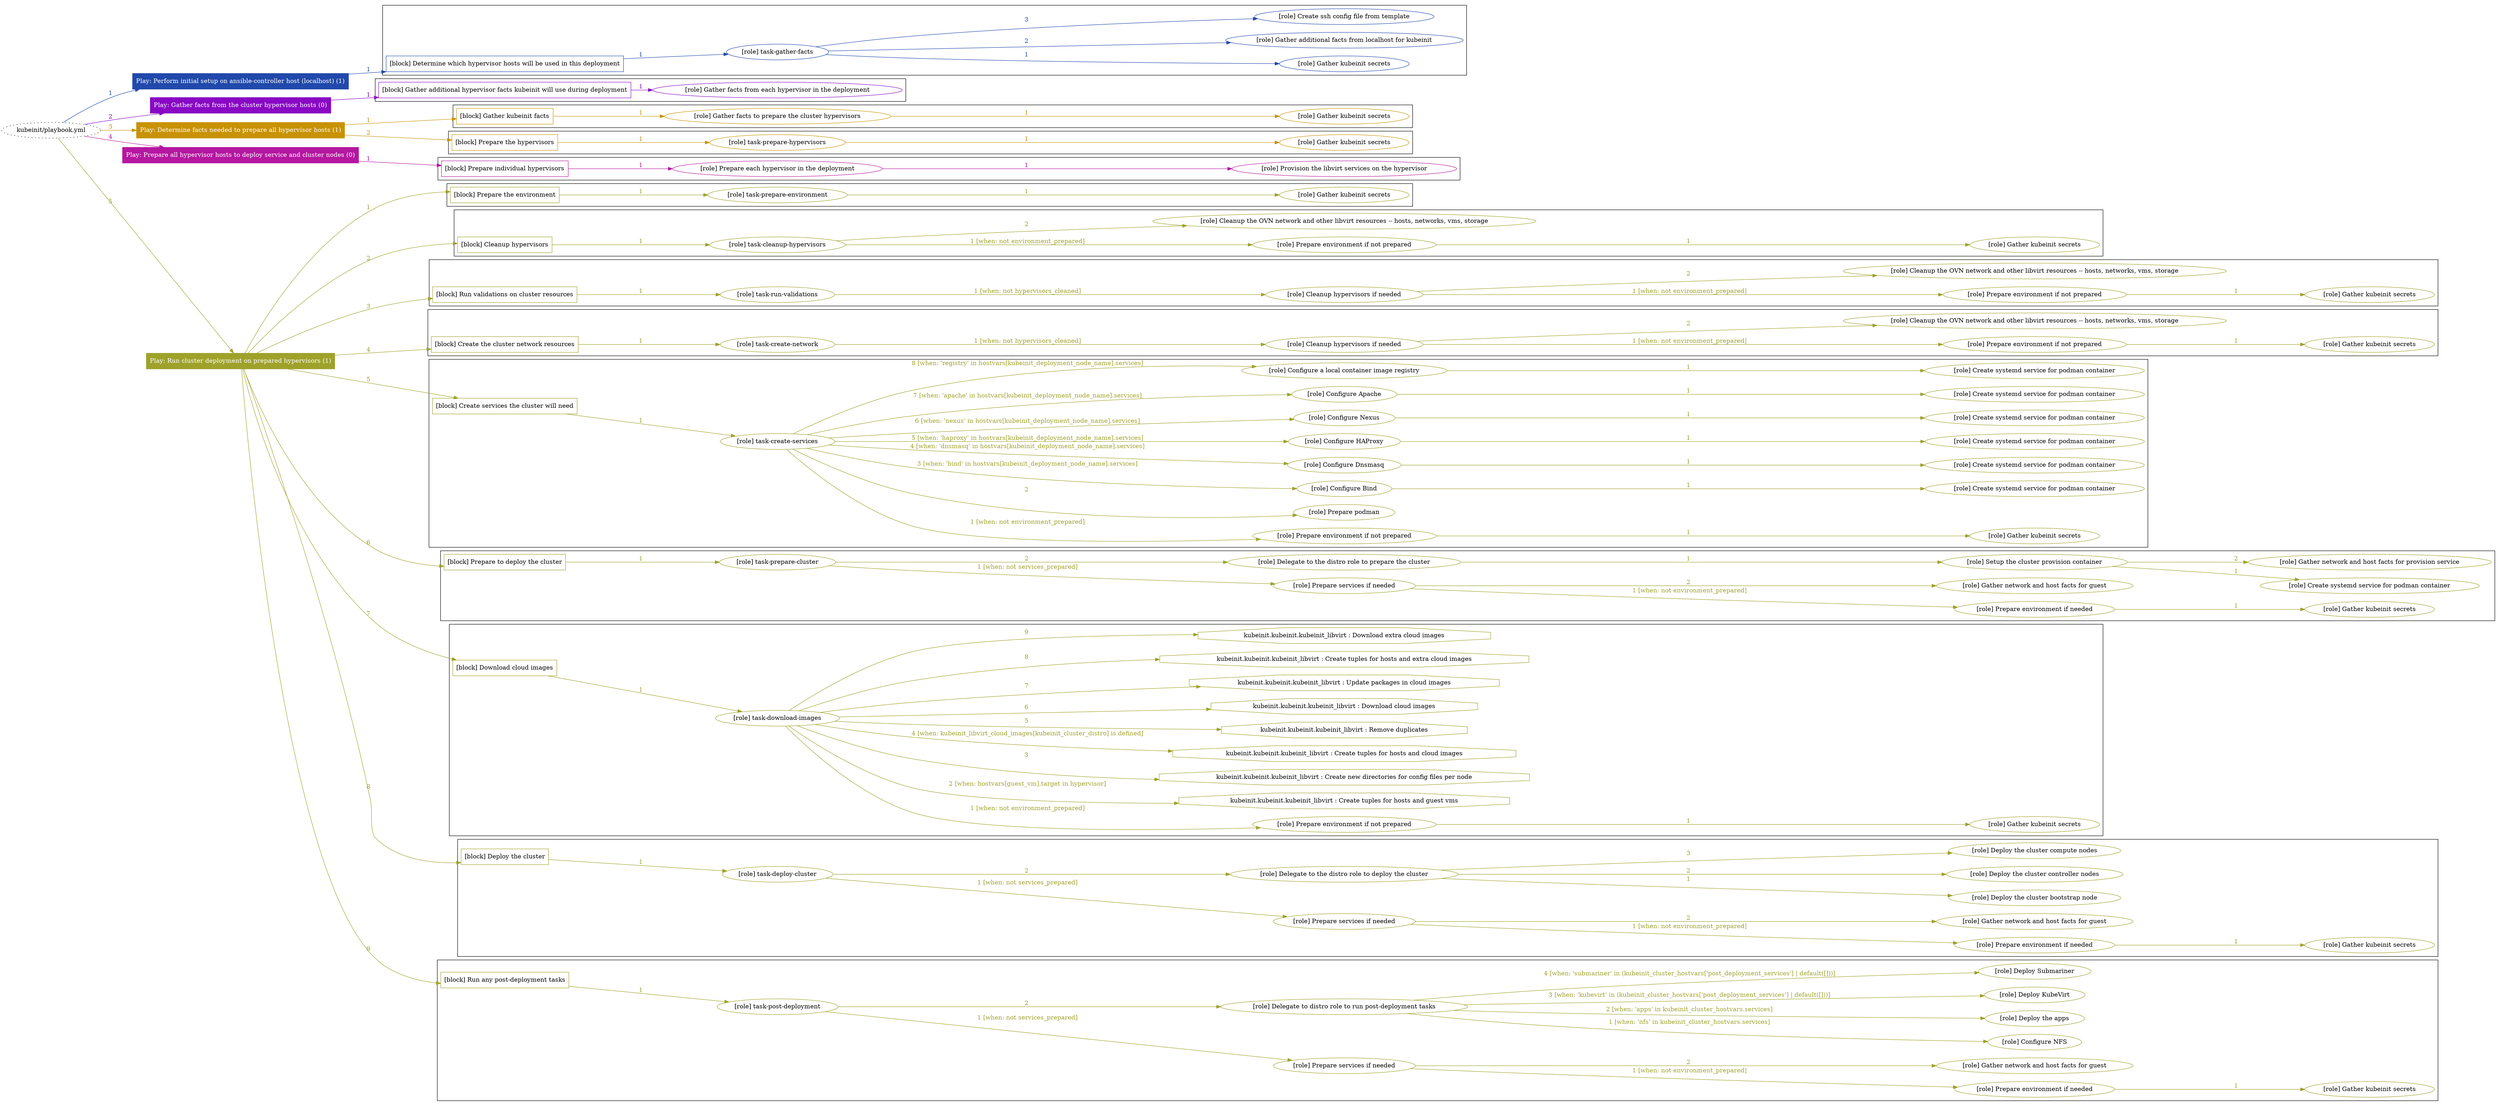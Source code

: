 digraph {
	graph [concentrate=true ordering=in rankdir=LR ratio=fill]
	edge [esep=5 sep=10]
	"kubeinit/playbook.yml" [URL="/home/runner/work/kubeinit/kubeinit/kubeinit/playbook.yml" id=playbook_67d4d456 style=dotted]
	"kubeinit/playbook.yml" -> play_1249fd78 [label="1 " color="#2149ab" fontcolor="#2149ab" id=edge_7c00b3f3 labeltooltip="1 " tooltip="1 "]
	subgraph "Play: Perform initial setup on ansible-controller host (localhost) (1)" {
		play_1249fd78 [label="Play: Perform initial setup on ansible-controller host (localhost) (1)" URL="/home/runner/work/kubeinit/kubeinit/kubeinit/playbook.yml" color="#2149ab" fontcolor="#ffffff" id=play_1249fd78 shape=box style=filled tooltip=localhost]
		play_1249fd78 -> block_11a06d33 [label=1 color="#2149ab" fontcolor="#2149ab" id=edge_730ac58a labeltooltip=1 tooltip=1]
		subgraph cluster_block_11a06d33 {
			block_11a06d33 [label="[block] Determine which hypervisor hosts will be used in this deployment" URL="/home/runner/work/kubeinit/kubeinit/kubeinit/playbook.yml" color="#2149ab" id=block_11a06d33 labeltooltip="Determine which hypervisor hosts will be used in this deployment" shape=box tooltip="Determine which hypervisor hosts will be used in this deployment"]
			block_11a06d33 -> role_184c4adf [label="1 " color="#2149ab" fontcolor="#2149ab" id=edge_eda420a9 labeltooltip="1 " tooltip="1 "]
			subgraph "task-gather-facts" {
				role_184c4adf [label="[role] task-gather-facts" URL="/home/runner/work/kubeinit/kubeinit/kubeinit/playbook.yml" color="#2149ab" id=role_184c4adf tooltip="task-gather-facts"]
				role_184c4adf -> role_c53e1d93 [label="1 " color="#2149ab" fontcolor="#2149ab" id=edge_9c91eb52 labeltooltip="1 " tooltip="1 "]
				subgraph "Gather kubeinit secrets" {
					role_c53e1d93 [label="[role] Gather kubeinit secrets" URL="/home/runner/.ansible/collections/ansible_collections/kubeinit/kubeinit/roles/kubeinit_prepare/tasks/build_hypervisors_group.yml" color="#2149ab" id=role_c53e1d93 tooltip="Gather kubeinit secrets"]
				}
				role_184c4adf -> role_3b59ff03 [label="2 " color="#2149ab" fontcolor="#2149ab" id=edge_534def65 labeltooltip="2 " tooltip="2 "]
				subgraph "Gather additional facts from localhost for kubeinit" {
					role_3b59ff03 [label="[role] Gather additional facts from localhost for kubeinit" URL="/home/runner/.ansible/collections/ansible_collections/kubeinit/kubeinit/roles/kubeinit_prepare/tasks/build_hypervisors_group.yml" color="#2149ab" id=role_3b59ff03 tooltip="Gather additional facts from localhost for kubeinit"]
				}
				role_184c4adf -> role_820f7731 [label="3 " color="#2149ab" fontcolor="#2149ab" id=edge_d17fbb21 labeltooltip="3 " tooltip="3 "]
				subgraph "Create ssh config file from template" {
					role_820f7731 [label="[role] Create ssh config file from template" URL="/home/runner/.ansible/collections/ansible_collections/kubeinit/kubeinit/roles/kubeinit_prepare/tasks/build_hypervisors_group.yml" color="#2149ab" id=role_820f7731 tooltip="Create ssh config file from template"]
				}
			}
		}
	}
	"kubeinit/playbook.yml" -> play_9acc5125 [label="2 " color="#8808c4" fontcolor="#8808c4" id=edge_bc50cba2 labeltooltip="2 " tooltip="2 "]
	subgraph "Play: Gather facts from the cluster hypervisor hosts (0)" {
		play_9acc5125 [label="Play: Gather facts from the cluster hypervisor hosts (0)" URL="/home/runner/work/kubeinit/kubeinit/kubeinit/playbook.yml" color="#8808c4" fontcolor="#ffffff" id=play_9acc5125 shape=box style=filled tooltip="Play: Gather facts from the cluster hypervisor hosts (0)"]
		play_9acc5125 -> block_d732872e [label=1 color="#8808c4" fontcolor="#8808c4" id=edge_7633beae labeltooltip=1 tooltip=1]
		subgraph cluster_block_d732872e {
			block_d732872e [label="[block] Gather additional hypervisor facts kubeinit will use during deployment" URL="/home/runner/work/kubeinit/kubeinit/kubeinit/playbook.yml" color="#8808c4" id=block_d732872e labeltooltip="Gather additional hypervisor facts kubeinit will use during deployment" shape=box tooltip="Gather additional hypervisor facts kubeinit will use during deployment"]
			block_d732872e -> role_6192e03a [label="1 " color="#8808c4" fontcolor="#8808c4" id=edge_56919a9e labeltooltip="1 " tooltip="1 "]
			subgraph "Gather facts from each hypervisor in the deployment" {
				role_6192e03a [label="[role] Gather facts from each hypervisor in the deployment" URL="/home/runner/work/kubeinit/kubeinit/kubeinit/playbook.yml" color="#8808c4" id=role_6192e03a tooltip="Gather facts from each hypervisor in the deployment"]
			}
		}
	}
	"kubeinit/playbook.yml" -> play_36bb13ec [label="3 " color="#c89204" fontcolor="#c89204" id=edge_d3d018a3 labeltooltip="3 " tooltip="3 "]
	subgraph "Play: Determine facts needed to prepare all hypervisor hosts (1)" {
		play_36bb13ec [label="Play: Determine facts needed to prepare all hypervisor hosts (1)" URL="/home/runner/work/kubeinit/kubeinit/kubeinit/playbook.yml" color="#c89204" fontcolor="#ffffff" id=play_36bb13ec shape=box style=filled tooltip=localhost]
		play_36bb13ec -> block_a582a98c [label=1 color="#c89204" fontcolor="#c89204" id=edge_39e73004 labeltooltip=1 tooltip=1]
		subgraph cluster_block_a582a98c {
			block_a582a98c [label="[block] Gather kubeinit facts" URL="/home/runner/work/kubeinit/kubeinit/kubeinit/playbook.yml" color="#c89204" id=block_a582a98c labeltooltip="Gather kubeinit facts" shape=box tooltip="Gather kubeinit facts"]
			block_a582a98c -> role_f73caa71 [label="1 " color="#c89204" fontcolor="#c89204" id=edge_f5730c36 labeltooltip="1 " tooltip="1 "]
			subgraph "Gather facts to prepare the cluster hypervisors" {
				role_f73caa71 [label="[role] Gather facts to prepare the cluster hypervisors" URL="/home/runner/work/kubeinit/kubeinit/kubeinit/playbook.yml" color="#c89204" id=role_f73caa71 tooltip="Gather facts to prepare the cluster hypervisors"]
				role_f73caa71 -> role_549b4822 [label="1 " color="#c89204" fontcolor="#c89204" id=edge_c1bb0815 labeltooltip="1 " tooltip="1 "]
				subgraph "Gather kubeinit secrets" {
					role_549b4822 [label="[role] Gather kubeinit secrets" URL="/home/runner/.ansible/collections/ansible_collections/kubeinit/kubeinit/roles/kubeinit_prepare/tasks/gather_kubeinit_facts.yml" color="#c89204" id=role_549b4822 tooltip="Gather kubeinit secrets"]
				}
			}
		}
		play_36bb13ec -> block_cbe80020 [label=2 color="#c89204" fontcolor="#c89204" id=edge_10057256 labeltooltip=2 tooltip=2]
		subgraph cluster_block_cbe80020 {
			block_cbe80020 [label="[block] Prepare the hypervisors" URL="/home/runner/work/kubeinit/kubeinit/kubeinit/playbook.yml" color="#c89204" id=block_cbe80020 labeltooltip="Prepare the hypervisors" shape=box tooltip="Prepare the hypervisors"]
			block_cbe80020 -> role_d053c701 [label="1 " color="#c89204" fontcolor="#c89204" id=edge_a22df666 labeltooltip="1 " tooltip="1 "]
			subgraph "task-prepare-hypervisors" {
				role_d053c701 [label="[role] task-prepare-hypervisors" URL="/home/runner/work/kubeinit/kubeinit/kubeinit/playbook.yml" color="#c89204" id=role_d053c701 tooltip="task-prepare-hypervisors"]
				role_d053c701 -> role_681d4911 [label="1 " color="#c89204" fontcolor="#c89204" id=edge_87adbdc2 labeltooltip="1 " tooltip="1 "]
				subgraph "Gather kubeinit secrets" {
					role_681d4911 [label="[role] Gather kubeinit secrets" URL="/home/runner/.ansible/collections/ansible_collections/kubeinit/kubeinit/roles/kubeinit_prepare/tasks/gather_kubeinit_facts.yml" color="#c89204" id=role_681d4911 tooltip="Gather kubeinit secrets"]
				}
			}
		}
	}
	"kubeinit/playbook.yml" -> play_66429a45 [label="4 " color="#b517a0" fontcolor="#b517a0" id=edge_6ce138e5 labeltooltip="4 " tooltip="4 "]
	subgraph "Play: Prepare all hypervisor hosts to deploy service and cluster nodes (0)" {
		play_66429a45 [label="Play: Prepare all hypervisor hosts to deploy service and cluster nodes (0)" URL="/home/runner/work/kubeinit/kubeinit/kubeinit/playbook.yml" color="#b517a0" fontcolor="#ffffff" id=play_66429a45 shape=box style=filled tooltip="Play: Prepare all hypervisor hosts to deploy service and cluster nodes (0)"]
		play_66429a45 -> block_9f0569a5 [label=1 color="#b517a0" fontcolor="#b517a0" id=edge_7d76c557 labeltooltip=1 tooltip=1]
		subgraph cluster_block_9f0569a5 {
			block_9f0569a5 [label="[block] Prepare individual hypervisors" URL="/home/runner/work/kubeinit/kubeinit/kubeinit/playbook.yml" color="#b517a0" id=block_9f0569a5 labeltooltip="Prepare individual hypervisors" shape=box tooltip="Prepare individual hypervisors"]
			block_9f0569a5 -> role_e477ce63 [label="1 " color="#b517a0" fontcolor="#b517a0" id=edge_c6637785 labeltooltip="1 " tooltip="1 "]
			subgraph "Prepare each hypervisor in the deployment" {
				role_e477ce63 [label="[role] Prepare each hypervisor in the deployment" URL="/home/runner/work/kubeinit/kubeinit/kubeinit/playbook.yml" color="#b517a0" id=role_e477ce63 tooltip="Prepare each hypervisor in the deployment"]
				role_e477ce63 -> role_2249efd9 [label="1 " color="#b517a0" fontcolor="#b517a0" id=edge_4ac82e60 labeltooltip="1 " tooltip="1 "]
				subgraph "Provision the libvirt services on the hypervisor" {
					role_2249efd9 [label="[role] Provision the libvirt services on the hypervisor" URL="/home/runner/.ansible/collections/ansible_collections/kubeinit/kubeinit/roles/kubeinit_prepare/tasks/prepare_hypervisor.yml" color="#b517a0" id=role_2249efd9 tooltip="Provision the libvirt services on the hypervisor"]
				}
			}
		}
	}
	"kubeinit/playbook.yml" -> play_3631d37e [label="5 " color="#9ea22a" fontcolor="#9ea22a" id=edge_d252b2ab labeltooltip="5 " tooltip="5 "]
	subgraph "Play: Run cluster deployment on prepared hypervisors (1)" {
		play_3631d37e [label="Play: Run cluster deployment on prepared hypervisors (1)" URL="/home/runner/work/kubeinit/kubeinit/kubeinit/playbook.yml" color="#9ea22a" fontcolor="#ffffff" id=play_3631d37e shape=box style=filled tooltip=localhost]
		play_3631d37e -> block_74323e92 [label=1 color="#9ea22a" fontcolor="#9ea22a" id=edge_aba290dd labeltooltip=1 tooltip=1]
		subgraph cluster_block_74323e92 {
			block_74323e92 [label="[block] Prepare the environment" URL="/home/runner/work/kubeinit/kubeinit/kubeinit/playbook.yml" color="#9ea22a" id=block_74323e92 labeltooltip="Prepare the environment" shape=box tooltip="Prepare the environment"]
			block_74323e92 -> role_efa96094 [label="1 " color="#9ea22a" fontcolor="#9ea22a" id=edge_a3b0b813 labeltooltip="1 " tooltip="1 "]
			subgraph "task-prepare-environment" {
				role_efa96094 [label="[role] task-prepare-environment" URL="/home/runner/work/kubeinit/kubeinit/kubeinit/playbook.yml" color="#9ea22a" id=role_efa96094 tooltip="task-prepare-environment"]
				role_efa96094 -> role_7ae844a2 [label="1 " color="#9ea22a" fontcolor="#9ea22a" id=edge_f261fec3 labeltooltip="1 " tooltip="1 "]
				subgraph "Gather kubeinit secrets" {
					role_7ae844a2 [label="[role] Gather kubeinit secrets" URL="/home/runner/.ansible/collections/ansible_collections/kubeinit/kubeinit/roles/kubeinit_prepare/tasks/gather_kubeinit_facts.yml" color="#9ea22a" id=role_7ae844a2 tooltip="Gather kubeinit secrets"]
				}
			}
		}
		play_3631d37e -> block_bdc03ae6 [label=2 color="#9ea22a" fontcolor="#9ea22a" id=edge_cdb54cae labeltooltip=2 tooltip=2]
		subgraph cluster_block_bdc03ae6 {
			block_bdc03ae6 [label="[block] Cleanup hypervisors" URL="/home/runner/work/kubeinit/kubeinit/kubeinit/playbook.yml" color="#9ea22a" id=block_bdc03ae6 labeltooltip="Cleanup hypervisors" shape=box tooltip="Cleanup hypervisors"]
			block_bdc03ae6 -> role_4ac3f313 [label="1 " color="#9ea22a" fontcolor="#9ea22a" id=edge_ae3dfc8b labeltooltip="1 " tooltip="1 "]
			subgraph "task-cleanup-hypervisors" {
				role_4ac3f313 [label="[role] task-cleanup-hypervisors" URL="/home/runner/work/kubeinit/kubeinit/kubeinit/playbook.yml" color="#9ea22a" id=role_4ac3f313 tooltip="task-cleanup-hypervisors"]
				role_4ac3f313 -> role_e6ad0484 [label="1 [when: not environment_prepared]" color="#9ea22a" fontcolor="#9ea22a" id=edge_4944828f labeltooltip="1 [when: not environment_prepared]" tooltip="1 [when: not environment_prepared]"]
				subgraph "Prepare environment if not prepared" {
					role_e6ad0484 [label="[role] Prepare environment if not prepared" URL="/home/runner/.ansible/collections/ansible_collections/kubeinit/kubeinit/roles/kubeinit_prepare/tasks/cleanup_hypervisors.yml" color="#9ea22a" id=role_e6ad0484 tooltip="Prepare environment if not prepared"]
					role_e6ad0484 -> role_607611d0 [label="1 " color="#9ea22a" fontcolor="#9ea22a" id=edge_f8ba0373 labeltooltip="1 " tooltip="1 "]
					subgraph "Gather kubeinit secrets" {
						role_607611d0 [label="[role] Gather kubeinit secrets" URL="/home/runner/.ansible/collections/ansible_collections/kubeinit/kubeinit/roles/kubeinit_prepare/tasks/gather_kubeinit_facts.yml" color="#9ea22a" id=role_607611d0 tooltip="Gather kubeinit secrets"]
					}
				}
				role_4ac3f313 -> role_5e2942ca [label="2 " color="#9ea22a" fontcolor="#9ea22a" id=edge_bed8a147 labeltooltip="2 " tooltip="2 "]
				subgraph "Cleanup the OVN network and other libvirt resources -- hosts, networks, vms, storage" {
					role_5e2942ca [label="[role] Cleanup the OVN network and other libvirt resources -- hosts, networks, vms, storage" URL="/home/runner/.ansible/collections/ansible_collections/kubeinit/kubeinit/roles/kubeinit_prepare/tasks/cleanup_hypervisors.yml" color="#9ea22a" id=role_5e2942ca tooltip="Cleanup the OVN network and other libvirt resources -- hosts, networks, vms, storage"]
				}
			}
		}
		play_3631d37e -> block_3ffa8c4f [label=3 color="#9ea22a" fontcolor="#9ea22a" id=edge_727f2817 labeltooltip=3 tooltip=3]
		subgraph cluster_block_3ffa8c4f {
			block_3ffa8c4f [label="[block] Run validations on cluster resources" URL="/home/runner/work/kubeinit/kubeinit/kubeinit/playbook.yml" color="#9ea22a" id=block_3ffa8c4f labeltooltip="Run validations on cluster resources" shape=box tooltip="Run validations on cluster resources"]
			block_3ffa8c4f -> role_fc5f6430 [label="1 " color="#9ea22a" fontcolor="#9ea22a" id=edge_8fe805a2 labeltooltip="1 " tooltip="1 "]
			subgraph "task-run-validations" {
				role_fc5f6430 [label="[role] task-run-validations" URL="/home/runner/work/kubeinit/kubeinit/kubeinit/playbook.yml" color="#9ea22a" id=role_fc5f6430 tooltip="task-run-validations"]
				role_fc5f6430 -> role_97270fb8 [label="1 [when: not hypervisors_cleaned]" color="#9ea22a" fontcolor="#9ea22a" id=edge_619cc646 labeltooltip="1 [when: not hypervisors_cleaned]" tooltip="1 [when: not hypervisors_cleaned]"]
				subgraph "Cleanup hypervisors if needed" {
					role_97270fb8 [label="[role] Cleanup hypervisors if needed" URL="/home/runner/.ansible/collections/ansible_collections/kubeinit/kubeinit/roles/kubeinit_validations/tasks/main.yml" color="#9ea22a" id=role_97270fb8 tooltip="Cleanup hypervisors if needed"]
					role_97270fb8 -> role_710bc020 [label="1 [when: not environment_prepared]" color="#9ea22a" fontcolor="#9ea22a" id=edge_0ba3dde1 labeltooltip="1 [when: not environment_prepared]" tooltip="1 [when: not environment_prepared]"]
					subgraph "Prepare environment if not prepared" {
						role_710bc020 [label="[role] Prepare environment if not prepared" URL="/home/runner/.ansible/collections/ansible_collections/kubeinit/kubeinit/roles/kubeinit_prepare/tasks/cleanup_hypervisors.yml" color="#9ea22a" id=role_710bc020 tooltip="Prepare environment if not prepared"]
						role_710bc020 -> role_ad6e4ae4 [label="1 " color="#9ea22a" fontcolor="#9ea22a" id=edge_224e6b1b labeltooltip="1 " tooltip="1 "]
						subgraph "Gather kubeinit secrets" {
							role_ad6e4ae4 [label="[role] Gather kubeinit secrets" URL="/home/runner/.ansible/collections/ansible_collections/kubeinit/kubeinit/roles/kubeinit_prepare/tasks/gather_kubeinit_facts.yml" color="#9ea22a" id=role_ad6e4ae4 tooltip="Gather kubeinit secrets"]
						}
					}
					role_97270fb8 -> role_7929f5de [label="2 " color="#9ea22a" fontcolor="#9ea22a" id=edge_3aeb45ec labeltooltip="2 " tooltip="2 "]
					subgraph "Cleanup the OVN network and other libvirt resources -- hosts, networks, vms, storage" {
						role_7929f5de [label="[role] Cleanup the OVN network and other libvirt resources -- hosts, networks, vms, storage" URL="/home/runner/.ansible/collections/ansible_collections/kubeinit/kubeinit/roles/kubeinit_prepare/tasks/cleanup_hypervisors.yml" color="#9ea22a" id=role_7929f5de tooltip="Cleanup the OVN network and other libvirt resources -- hosts, networks, vms, storage"]
					}
				}
			}
		}
		play_3631d37e -> block_5a12ea7a [label=4 color="#9ea22a" fontcolor="#9ea22a" id=edge_3119c1f1 labeltooltip=4 tooltip=4]
		subgraph cluster_block_5a12ea7a {
			block_5a12ea7a [label="[block] Create the cluster network resources" URL="/home/runner/work/kubeinit/kubeinit/kubeinit/playbook.yml" color="#9ea22a" id=block_5a12ea7a labeltooltip="Create the cluster network resources" shape=box tooltip="Create the cluster network resources"]
			block_5a12ea7a -> role_3422a74b [label="1 " color="#9ea22a" fontcolor="#9ea22a" id=edge_04504101 labeltooltip="1 " tooltip="1 "]
			subgraph "task-create-network" {
				role_3422a74b [label="[role] task-create-network" URL="/home/runner/work/kubeinit/kubeinit/kubeinit/playbook.yml" color="#9ea22a" id=role_3422a74b tooltip="task-create-network"]
				role_3422a74b -> role_729183e4 [label="1 [when: not hypervisors_cleaned]" color="#9ea22a" fontcolor="#9ea22a" id=edge_852e125b labeltooltip="1 [when: not hypervisors_cleaned]" tooltip="1 [when: not hypervisors_cleaned]"]
				subgraph "Cleanup hypervisors if needed" {
					role_729183e4 [label="[role] Cleanup hypervisors if needed" URL="/home/runner/.ansible/collections/ansible_collections/kubeinit/kubeinit/roles/kubeinit_libvirt/tasks/create_network.yml" color="#9ea22a" id=role_729183e4 tooltip="Cleanup hypervisors if needed"]
					role_729183e4 -> role_3c6cdcde [label="1 [when: not environment_prepared]" color="#9ea22a" fontcolor="#9ea22a" id=edge_ea2a7a84 labeltooltip="1 [when: not environment_prepared]" tooltip="1 [when: not environment_prepared]"]
					subgraph "Prepare environment if not prepared" {
						role_3c6cdcde [label="[role] Prepare environment if not prepared" URL="/home/runner/.ansible/collections/ansible_collections/kubeinit/kubeinit/roles/kubeinit_prepare/tasks/cleanup_hypervisors.yml" color="#9ea22a" id=role_3c6cdcde tooltip="Prepare environment if not prepared"]
						role_3c6cdcde -> role_7ccb9432 [label="1 " color="#9ea22a" fontcolor="#9ea22a" id=edge_26ab8786 labeltooltip="1 " tooltip="1 "]
						subgraph "Gather kubeinit secrets" {
							role_7ccb9432 [label="[role] Gather kubeinit secrets" URL="/home/runner/.ansible/collections/ansible_collections/kubeinit/kubeinit/roles/kubeinit_prepare/tasks/gather_kubeinit_facts.yml" color="#9ea22a" id=role_7ccb9432 tooltip="Gather kubeinit secrets"]
						}
					}
					role_729183e4 -> role_4c6be24c [label="2 " color="#9ea22a" fontcolor="#9ea22a" id=edge_27bc1f77 labeltooltip="2 " tooltip="2 "]
					subgraph "Cleanup the OVN network and other libvirt resources -- hosts, networks, vms, storage" {
						role_4c6be24c [label="[role] Cleanup the OVN network and other libvirt resources -- hosts, networks, vms, storage" URL="/home/runner/.ansible/collections/ansible_collections/kubeinit/kubeinit/roles/kubeinit_prepare/tasks/cleanup_hypervisors.yml" color="#9ea22a" id=role_4c6be24c tooltip="Cleanup the OVN network and other libvirt resources -- hosts, networks, vms, storage"]
					}
				}
			}
		}
		play_3631d37e -> block_9aac420d [label=5 color="#9ea22a" fontcolor="#9ea22a" id=edge_505441c2 labeltooltip=5 tooltip=5]
		subgraph cluster_block_9aac420d {
			block_9aac420d [label="[block] Create services the cluster will need" URL="/home/runner/work/kubeinit/kubeinit/kubeinit/playbook.yml" color="#9ea22a" id=block_9aac420d labeltooltip="Create services the cluster will need" shape=box tooltip="Create services the cluster will need"]
			block_9aac420d -> role_9ba8809f [label="1 " color="#9ea22a" fontcolor="#9ea22a" id=edge_b6ded781 labeltooltip="1 " tooltip="1 "]
			subgraph "task-create-services" {
				role_9ba8809f [label="[role] task-create-services" URL="/home/runner/work/kubeinit/kubeinit/kubeinit/playbook.yml" color="#9ea22a" id=role_9ba8809f tooltip="task-create-services"]
				role_9ba8809f -> role_211e6302 [label="1 [when: not environment_prepared]" color="#9ea22a" fontcolor="#9ea22a" id=edge_435f6088 labeltooltip="1 [when: not environment_prepared]" tooltip="1 [when: not environment_prepared]"]
				subgraph "Prepare environment if not prepared" {
					role_211e6302 [label="[role] Prepare environment if not prepared" URL="/home/runner/.ansible/collections/ansible_collections/kubeinit/kubeinit/roles/kubeinit_services/tasks/main.yml" color="#9ea22a" id=role_211e6302 tooltip="Prepare environment if not prepared"]
					role_211e6302 -> role_010d744a [label="1 " color="#9ea22a" fontcolor="#9ea22a" id=edge_d48ba2f3 labeltooltip="1 " tooltip="1 "]
					subgraph "Gather kubeinit secrets" {
						role_010d744a [label="[role] Gather kubeinit secrets" URL="/home/runner/.ansible/collections/ansible_collections/kubeinit/kubeinit/roles/kubeinit_prepare/tasks/gather_kubeinit_facts.yml" color="#9ea22a" id=role_010d744a tooltip="Gather kubeinit secrets"]
					}
				}
				role_9ba8809f -> role_f7e4f568 [label="2 " color="#9ea22a" fontcolor="#9ea22a" id=edge_e11c674a labeltooltip="2 " tooltip="2 "]
				subgraph "Prepare podman" {
					role_f7e4f568 [label="[role] Prepare podman" URL="/home/runner/.ansible/collections/ansible_collections/kubeinit/kubeinit/roles/kubeinit_services/tasks/00_create_service_pod.yml" color="#9ea22a" id=role_f7e4f568 tooltip="Prepare podman"]
				}
				role_9ba8809f -> role_28e05794 [label="3 [when: 'bind' in hostvars[kubeinit_deployment_node_name].services]" color="#9ea22a" fontcolor="#9ea22a" id=edge_7e7576c8 labeltooltip="3 [when: 'bind' in hostvars[kubeinit_deployment_node_name].services]" tooltip="3 [when: 'bind' in hostvars[kubeinit_deployment_node_name].services]"]
				subgraph "Configure Bind" {
					role_28e05794 [label="[role] Configure Bind" URL="/home/runner/.ansible/collections/ansible_collections/kubeinit/kubeinit/roles/kubeinit_services/tasks/start_services_containers.yml" color="#9ea22a" id=role_28e05794 tooltip="Configure Bind"]
					role_28e05794 -> role_3bbda17a [label="1 " color="#9ea22a" fontcolor="#9ea22a" id=edge_4e28574f labeltooltip="1 " tooltip="1 "]
					subgraph "Create systemd service for podman container" {
						role_3bbda17a [label="[role] Create systemd service for podman container" URL="/home/runner/.ansible/collections/ansible_collections/kubeinit/kubeinit/roles/kubeinit_bind/tasks/main.yml" color="#9ea22a" id=role_3bbda17a tooltip="Create systemd service for podman container"]
					}
				}
				role_9ba8809f -> role_47d1b928 [label="4 [when: 'dnsmasq' in hostvars[kubeinit_deployment_node_name].services]" color="#9ea22a" fontcolor="#9ea22a" id=edge_a09e3796 labeltooltip="4 [when: 'dnsmasq' in hostvars[kubeinit_deployment_node_name].services]" tooltip="4 [when: 'dnsmasq' in hostvars[kubeinit_deployment_node_name].services]"]
				subgraph "Configure Dnsmasq" {
					role_47d1b928 [label="[role] Configure Dnsmasq" URL="/home/runner/.ansible/collections/ansible_collections/kubeinit/kubeinit/roles/kubeinit_services/tasks/start_services_containers.yml" color="#9ea22a" id=role_47d1b928 tooltip="Configure Dnsmasq"]
					role_47d1b928 -> role_fb5bb0e9 [label="1 " color="#9ea22a" fontcolor="#9ea22a" id=edge_bfd9a5ef labeltooltip="1 " tooltip="1 "]
					subgraph "Create systemd service for podman container" {
						role_fb5bb0e9 [label="[role] Create systemd service for podman container" URL="/home/runner/.ansible/collections/ansible_collections/kubeinit/kubeinit/roles/kubeinit_dnsmasq/tasks/main.yml" color="#9ea22a" id=role_fb5bb0e9 tooltip="Create systemd service for podman container"]
					}
				}
				role_9ba8809f -> role_d71e70bb [label="5 [when: 'haproxy' in hostvars[kubeinit_deployment_node_name].services]" color="#9ea22a" fontcolor="#9ea22a" id=edge_896cb4bc labeltooltip="5 [when: 'haproxy' in hostvars[kubeinit_deployment_node_name].services]" tooltip="5 [when: 'haproxy' in hostvars[kubeinit_deployment_node_name].services]"]
				subgraph "Configure HAProxy" {
					role_d71e70bb [label="[role] Configure HAProxy" URL="/home/runner/.ansible/collections/ansible_collections/kubeinit/kubeinit/roles/kubeinit_services/tasks/start_services_containers.yml" color="#9ea22a" id=role_d71e70bb tooltip="Configure HAProxy"]
					role_d71e70bb -> role_fc5c74e6 [label="1 " color="#9ea22a" fontcolor="#9ea22a" id=edge_f6499d00 labeltooltip="1 " tooltip="1 "]
					subgraph "Create systemd service for podman container" {
						role_fc5c74e6 [label="[role] Create systemd service for podman container" URL="/home/runner/.ansible/collections/ansible_collections/kubeinit/kubeinit/roles/kubeinit_haproxy/tasks/main.yml" color="#9ea22a" id=role_fc5c74e6 tooltip="Create systemd service for podman container"]
					}
				}
				role_9ba8809f -> role_897d8e55 [label="6 [when: 'nexus' in hostvars[kubeinit_deployment_node_name].services]" color="#9ea22a" fontcolor="#9ea22a" id=edge_e50fb459 labeltooltip="6 [when: 'nexus' in hostvars[kubeinit_deployment_node_name].services]" tooltip="6 [when: 'nexus' in hostvars[kubeinit_deployment_node_name].services]"]
				subgraph "Configure Nexus" {
					role_897d8e55 [label="[role] Configure Nexus" URL="/home/runner/.ansible/collections/ansible_collections/kubeinit/kubeinit/roles/kubeinit_services/tasks/start_services_containers.yml" color="#9ea22a" id=role_897d8e55 tooltip="Configure Nexus"]
					role_897d8e55 -> role_3e282f71 [label="1 " color="#9ea22a" fontcolor="#9ea22a" id=edge_359008c8 labeltooltip="1 " tooltip="1 "]
					subgraph "Create systemd service for podman container" {
						role_3e282f71 [label="[role] Create systemd service for podman container" URL="/home/runner/.ansible/collections/ansible_collections/kubeinit/kubeinit/roles/kubeinit_nexus/tasks/main.yml" color="#9ea22a" id=role_3e282f71 tooltip="Create systemd service for podman container"]
					}
				}
				role_9ba8809f -> role_73a1c5ad [label="7 [when: 'apache' in hostvars[kubeinit_deployment_node_name].services]" color="#9ea22a" fontcolor="#9ea22a" id=edge_88d4ff16 labeltooltip="7 [when: 'apache' in hostvars[kubeinit_deployment_node_name].services]" tooltip="7 [when: 'apache' in hostvars[kubeinit_deployment_node_name].services]"]
				subgraph "Configure Apache" {
					role_73a1c5ad [label="[role] Configure Apache" URL="/home/runner/.ansible/collections/ansible_collections/kubeinit/kubeinit/roles/kubeinit_services/tasks/start_services_containers.yml" color="#9ea22a" id=role_73a1c5ad tooltip="Configure Apache"]
					role_73a1c5ad -> role_7b45180c [label="1 " color="#9ea22a" fontcolor="#9ea22a" id=edge_0cf2d7c3 labeltooltip="1 " tooltip="1 "]
					subgraph "Create systemd service for podman container" {
						role_7b45180c [label="[role] Create systemd service for podman container" URL="/home/runner/.ansible/collections/ansible_collections/kubeinit/kubeinit/roles/kubeinit_apache/tasks/main.yml" color="#9ea22a" id=role_7b45180c tooltip="Create systemd service for podman container"]
					}
				}
				role_9ba8809f -> role_65137207 [label="8 [when: 'registry' in hostvars[kubeinit_deployment_node_name].services]" color="#9ea22a" fontcolor="#9ea22a" id=edge_dc4ad79a labeltooltip="8 [when: 'registry' in hostvars[kubeinit_deployment_node_name].services]" tooltip="8 [when: 'registry' in hostvars[kubeinit_deployment_node_name].services]"]
				subgraph "Configure a local container image registry" {
					role_65137207 [label="[role] Configure a local container image registry" URL="/home/runner/.ansible/collections/ansible_collections/kubeinit/kubeinit/roles/kubeinit_services/tasks/start_services_containers.yml" color="#9ea22a" id=role_65137207 tooltip="Configure a local container image registry"]
					role_65137207 -> role_1ab1f618 [label="1 " color="#9ea22a" fontcolor="#9ea22a" id=edge_d9172769 labeltooltip="1 " tooltip="1 "]
					subgraph "Create systemd service for podman container" {
						role_1ab1f618 [label="[role] Create systemd service for podman container" URL="/home/runner/.ansible/collections/ansible_collections/kubeinit/kubeinit/roles/kubeinit_registry/tasks/main.yml" color="#9ea22a" id=role_1ab1f618 tooltip="Create systemd service for podman container"]
					}
				}
			}
		}
		play_3631d37e -> block_b5691cb1 [label=6 color="#9ea22a" fontcolor="#9ea22a" id=edge_7516f9a3 labeltooltip=6 tooltip=6]
		subgraph cluster_block_b5691cb1 {
			block_b5691cb1 [label="[block] Prepare to deploy the cluster" URL="/home/runner/work/kubeinit/kubeinit/kubeinit/playbook.yml" color="#9ea22a" id=block_b5691cb1 labeltooltip="Prepare to deploy the cluster" shape=box tooltip="Prepare to deploy the cluster"]
			block_b5691cb1 -> role_3d4c3e68 [label="1 " color="#9ea22a" fontcolor="#9ea22a" id=edge_375ce3b3 labeltooltip="1 " tooltip="1 "]
			subgraph "task-prepare-cluster" {
				role_3d4c3e68 [label="[role] task-prepare-cluster" URL="/home/runner/work/kubeinit/kubeinit/kubeinit/playbook.yml" color="#9ea22a" id=role_3d4c3e68 tooltip="task-prepare-cluster"]
				role_3d4c3e68 -> role_75144e49 [label="1 [when: not services_prepared]" color="#9ea22a" fontcolor="#9ea22a" id=edge_39cec888 labeltooltip="1 [when: not services_prepared]" tooltip="1 [when: not services_prepared]"]
				subgraph "Prepare services if needed" {
					role_75144e49 [label="[role] Prepare services if needed" URL="/home/runner/.ansible/collections/ansible_collections/kubeinit/kubeinit/roles/kubeinit_prepare/tasks/prepare_cluster.yml" color="#9ea22a" id=role_75144e49 tooltip="Prepare services if needed"]
					role_75144e49 -> role_96e34d01 [label="1 [when: not environment_prepared]" color="#9ea22a" fontcolor="#9ea22a" id=edge_c982fb75 labeltooltip="1 [when: not environment_prepared]" tooltip="1 [when: not environment_prepared]"]
					subgraph "Prepare environment if needed" {
						role_96e34d01 [label="[role] Prepare environment if needed" URL="/home/runner/.ansible/collections/ansible_collections/kubeinit/kubeinit/roles/kubeinit_services/tasks/prepare_services.yml" color="#9ea22a" id=role_96e34d01 tooltip="Prepare environment if needed"]
						role_96e34d01 -> role_9da6a7b2 [label="1 " color="#9ea22a" fontcolor="#9ea22a" id=edge_9bc50efd labeltooltip="1 " tooltip="1 "]
						subgraph "Gather kubeinit secrets" {
							role_9da6a7b2 [label="[role] Gather kubeinit secrets" URL="/home/runner/.ansible/collections/ansible_collections/kubeinit/kubeinit/roles/kubeinit_prepare/tasks/gather_kubeinit_facts.yml" color="#9ea22a" id=role_9da6a7b2 tooltip="Gather kubeinit secrets"]
						}
					}
					role_75144e49 -> role_31aba967 [label="2 " color="#9ea22a" fontcolor="#9ea22a" id=edge_7362eeda labeltooltip="2 " tooltip="2 "]
					subgraph "Gather network and host facts for guest" {
						role_31aba967 [label="[role] Gather network and host facts for guest" URL="/home/runner/.ansible/collections/ansible_collections/kubeinit/kubeinit/roles/kubeinit_services/tasks/prepare_services.yml" color="#9ea22a" id=role_31aba967 tooltip="Gather network and host facts for guest"]
					}
				}
				role_3d4c3e68 -> role_5f5b7d0b [label="2 " color="#9ea22a" fontcolor="#9ea22a" id=edge_49443976 labeltooltip="2 " tooltip="2 "]
				subgraph "Delegate to the distro role to prepare the cluster" {
					role_5f5b7d0b [label="[role] Delegate to the distro role to prepare the cluster" URL="/home/runner/.ansible/collections/ansible_collections/kubeinit/kubeinit/roles/kubeinit_prepare/tasks/prepare_cluster.yml" color="#9ea22a" id=role_5f5b7d0b tooltip="Delegate to the distro role to prepare the cluster"]
					role_5f5b7d0b -> role_e7604a0d [label="1 " color="#9ea22a" fontcolor="#9ea22a" id=edge_ed96e4ed labeltooltip="1 " tooltip="1 "]
					subgraph "Setup the cluster provision container" {
						role_e7604a0d [label="[role] Setup the cluster provision container" URL="/home/runner/.ansible/collections/ansible_collections/kubeinit/kubeinit/roles/kubeinit_okd/tasks/prepare_cluster.yml" color="#9ea22a" id=role_e7604a0d tooltip="Setup the cluster provision container"]
						role_e7604a0d -> role_07efe4a8 [label="1 " color="#9ea22a" fontcolor="#9ea22a" id=edge_a5840b81 labeltooltip="1 " tooltip="1 "]
						subgraph "Create systemd service for podman container" {
							role_07efe4a8 [label="[role] Create systemd service for podman container" URL="/home/runner/.ansible/collections/ansible_collections/kubeinit/kubeinit/roles/kubeinit_services/tasks/create_provision_container.yml" color="#9ea22a" id=role_07efe4a8 tooltip="Create systemd service for podman container"]
						}
						role_e7604a0d -> role_9d31db35 [label="2 " color="#9ea22a" fontcolor="#9ea22a" id=edge_74d8b174 labeltooltip="2 " tooltip="2 "]
						subgraph "Gather network and host facts for provision service" {
							role_9d31db35 [label="[role] Gather network and host facts for provision service" URL="/home/runner/.ansible/collections/ansible_collections/kubeinit/kubeinit/roles/kubeinit_services/tasks/create_provision_container.yml" color="#9ea22a" id=role_9d31db35 tooltip="Gather network and host facts for provision service"]
						}
					}
				}
			}
		}
		play_3631d37e -> block_f249e582 [label=7 color="#9ea22a" fontcolor="#9ea22a" id=edge_45c14830 labeltooltip=7 tooltip=7]
		subgraph cluster_block_f249e582 {
			block_f249e582 [label="[block] Download cloud images" URL="/home/runner/work/kubeinit/kubeinit/kubeinit/playbook.yml" color="#9ea22a" id=block_f249e582 labeltooltip="Download cloud images" shape=box tooltip="Download cloud images"]
			block_f249e582 -> role_7801cf7d [label="1 " color="#9ea22a" fontcolor="#9ea22a" id=edge_31f36f33 labeltooltip="1 " tooltip="1 "]
			subgraph "task-download-images" {
				role_7801cf7d [label="[role] task-download-images" URL="/home/runner/work/kubeinit/kubeinit/kubeinit/playbook.yml" color="#9ea22a" id=role_7801cf7d tooltip="task-download-images"]
				role_7801cf7d -> role_b4a38cc6 [label="1 [when: not environment_prepared]" color="#9ea22a" fontcolor="#9ea22a" id=edge_8e8ca4cd labeltooltip="1 [when: not environment_prepared]" tooltip="1 [when: not environment_prepared]"]
				subgraph "Prepare environment if not prepared" {
					role_b4a38cc6 [label="[role] Prepare environment if not prepared" URL="/home/runner/.ansible/collections/ansible_collections/kubeinit/kubeinit/roles/kubeinit_libvirt/tasks/download_cloud_images.yml" color="#9ea22a" id=role_b4a38cc6 tooltip="Prepare environment if not prepared"]
					role_b4a38cc6 -> role_e79f89fe [label="1 " color="#9ea22a" fontcolor="#9ea22a" id=edge_22167617 labeltooltip="1 " tooltip="1 "]
					subgraph "Gather kubeinit secrets" {
						role_e79f89fe [label="[role] Gather kubeinit secrets" URL="/home/runner/.ansible/collections/ansible_collections/kubeinit/kubeinit/roles/kubeinit_prepare/tasks/gather_kubeinit_facts.yml" color="#9ea22a" id=role_e79f89fe tooltip="Gather kubeinit secrets"]
					}
				}
				task_a5d8903d [label="kubeinit.kubeinit.kubeinit_libvirt : Create tuples for hosts and guest vms" URL="/home/runner/.ansible/collections/ansible_collections/kubeinit/kubeinit/roles/kubeinit_libvirt/tasks/download_cloud_images.yml" color="#9ea22a" id=task_a5d8903d shape=octagon tooltip="kubeinit.kubeinit.kubeinit_libvirt : Create tuples for hosts and guest vms"]
				role_7801cf7d -> task_a5d8903d [label="2 [when: hostvars[guest_vm].target in hypervisor]" color="#9ea22a" fontcolor="#9ea22a" id=edge_8fc67cb9 labeltooltip="2 [when: hostvars[guest_vm].target in hypervisor]" tooltip="2 [when: hostvars[guest_vm].target in hypervisor]"]
				task_1c2141f5 [label="kubeinit.kubeinit.kubeinit_libvirt : Create new directories for config files per node" URL="/home/runner/.ansible/collections/ansible_collections/kubeinit/kubeinit/roles/kubeinit_libvirt/tasks/download_cloud_images.yml" color="#9ea22a" id=task_1c2141f5 shape=octagon tooltip="kubeinit.kubeinit.kubeinit_libvirt : Create new directories for config files per node"]
				role_7801cf7d -> task_1c2141f5 [label="3 " color="#9ea22a" fontcolor="#9ea22a" id=edge_fded35ca labeltooltip="3 " tooltip="3 "]
				task_5a65331a [label="kubeinit.kubeinit.kubeinit_libvirt : Create tuples for hosts and cloud images" URL="/home/runner/.ansible/collections/ansible_collections/kubeinit/kubeinit/roles/kubeinit_libvirt/tasks/download_cloud_images.yml" color="#9ea22a" id=task_5a65331a shape=octagon tooltip="kubeinit.kubeinit.kubeinit_libvirt : Create tuples for hosts and cloud images"]
				role_7801cf7d -> task_5a65331a [label="4 [when: kubeinit_libvirt_cloud_images[kubeinit_cluster_distro] is defined]" color="#9ea22a" fontcolor="#9ea22a" id=edge_13f27c4f labeltooltip="4 [when: kubeinit_libvirt_cloud_images[kubeinit_cluster_distro] is defined]" tooltip="4 [when: kubeinit_libvirt_cloud_images[kubeinit_cluster_distro] is defined]"]
				task_32fff100 [label="kubeinit.kubeinit.kubeinit_libvirt : Remove duplicates" URL="/home/runner/.ansible/collections/ansible_collections/kubeinit/kubeinit/roles/kubeinit_libvirt/tasks/download_cloud_images.yml" color="#9ea22a" id=task_32fff100 shape=octagon tooltip="kubeinit.kubeinit.kubeinit_libvirt : Remove duplicates"]
				role_7801cf7d -> task_32fff100 [label="5 " color="#9ea22a" fontcolor="#9ea22a" id=edge_f8cd2bb8 labeltooltip="5 " tooltip="5 "]
				task_3930db17 [label="kubeinit.kubeinit.kubeinit_libvirt : Download cloud images" URL="/home/runner/.ansible/collections/ansible_collections/kubeinit/kubeinit/roles/kubeinit_libvirt/tasks/download_cloud_images.yml" color="#9ea22a" id=task_3930db17 shape=octagon tooltip="kubeinit.kubeinit.kubeinit_libvirt : Download cloud images"]
				role_7801cf7d -> task_3930db17 [label="6 " color="#9ea22a" fontcolor="#9ea22a" id=edge_efe4a9bd labeltooltip="6 " tooltip="6 "]
				task_f0e8bd1c [label="kubeinit.kubeinit.kubeinit_libvirt : Update packages in cloud images" URL="/home/runner/.ansible/collections/ansible_collections/kubeinit/kubeinit/roles/kubeinit_libvirt/tasks/download_cloud_images.yml" color="#9ea22a" id=task_f0e8bd1c shape=octagon tooltip="kubeinit.kubeinit.kubeinit_libvirt : Update packages in cloud images"]
				role_7801cf7d -> task_f0e8bd1c [label="7 " color="#9ea22a" fontcolor="#9ea22a" id=edge_1d465b38 labeltooltip="7 " tooltip="7 "]
				task_1db81e8f [label="kubeinit.kubeinit.kubeinit_libvirt : Create tuples for hosts and extra cloud images" URL="/home/runner/.ansible/collections/ansible_collections/kubeinit/kubeinit/roles/kubeinit_libvirt/tasks/download_cloud_images.yml" color="#9ea22a" id=task_1db81e8f shape=octagon tooltip="kubeinit.kubeinit.kubeinit_libvirt : Create tuples for hosts and extra cloud images"]
				role_7801cf7d -> task_1db81e8f [label="8 " color="#9ea22a" fontcolor="#9ea22a" id=edge_f61eb6a4 labeltooltip="8 " tooltip="8 "]
				task_b8436916 [label="kubeinit.kubeinit.kubeinit_libvirt : Download extra cloud images" URL="/home/runner/.ansible/collections/ansible_collections/kubeinit/kubeinit/roles/kubeinit_libvirt/tasks/download_cloud_images.yml" color="#9ea22a" id=task_b8436916 shape=octagon tooltip="kubeinit.kubeinit.kubeinit_libvirt : Download extra cloud images"]
				role_7801cf7d -> task_b8436916 [label="9 " color="#9ea22a" fontcolor="#9ea22a" id=edge_92a751ab labeltooltip="9 " tooltip="9 "]
			}
		}
		play_3631d37e -> block_ab01c3db [label=8 color="#9ea22a" fontcolor="#9ea22a" id=edge_2e35cc99 labeltooltip=8 tooltip=8]
		subgraph cluster_block_ab01c3db {
			block_ab01c3db [label="[block] Deploy the cluster" URL="/home/runner/work/kubeinit/kubeinit/kubeinit/playbook.yml" color="#9ea22a" id=block_ab01c3db labeltooltip="Deploy the cluster" shape=box tooltip="Deploy the cluster"]
			block_ab01c3db -> role_d4e9977d [label="1 " color="#9ea22a" fontcolor="#9ea22a" id=edge_a3d77acf labeltooltip="1 " tooltip="1 "]
			subgraph "task-deploy-cluster" {
				role_d4e9977d [label="[role] task-deploy-cluster" URL="/home/runner/work/kubeinit/kubeinit/kubeinit/playbook.yml" color="#9ea22a" id=role_d4e9977d tooltip="task-deploy-cluster"]
				role_d4e9977d -> role_3090a97f [label="1 [when: not services_prepared]" color="#9ea22a" fontcolor="#9ea22a" id=edge_ea86e0fc labeltooltip="1 [when: not services_prepared]" tooltip="1 [when: not services_prepared]"]
				subgraph "Prepare services if needed" {
					role_3090a97f [label="[role] Prepare services if needed" URL="/home/runner/.ansible/collections/ansible_collections/kubeinit/kubeinit/roles/kubeinit_prepare/tasks/deploy_cluster.yml" color="#9ea22a" id=role_3090a97f tooltip="Prepare services if needed"]
					role_3090a97f -> role_74fffbcf [label="1 [when: not environment_prepared]" color="#9ea22a" fontcolor="#9ea22a" id=edge_eafdb1e6 labeltooltip="1 [when: not environment_prepared]" tooltip="1 [when: not environment_prepared]"]
					subgraph "Prepare environment if needed" {
						role_74fffbcf [label="[role] Prepare environment if needed" URL="/home/runner/.ansible/collections/ansible_collections/kubeinit/kubeinit/roles/kubeinit_services/tasks/prepare_services.yml" color="#9ea22a" id=role_74fffbcf tooltip="Prepare environment if needed"]
						role_74fffbcf -> role_7664ebbd [label="1 " color="#9ea22a" fontcolor="#9ea22a" id=edge_6d755143 labeltooltip="1 " tooltip="1 "]
						subgraph "Gather kubeinit secrets" {
							role_7664ebbd [label="[role] Gather kubeinit secrets" URL="/home/runner/.ansible/collections/ansible_collections/kubeinit/kubeinit/roles/kubeinit_prepare/tasks/gather_kubeinit_facts.yml" color="#9ea22a" id=role_7664ebbd tooltip="Gather kubeinit secrets"]
						}
					}
					role_3090a97f -> role_b65b2c01 [label="2 " color="#9ea22a" fontcolor="#9ea22a" id=edge_a071e0ef labeltooltip="2 " tooltip="2 "]
					subgraph "Gather network and host facts for guest" {
						role_b65b2c01 [label="[role] Gather network and host facts for guest" URL="/home/runner/.ansible/collections/ansible_collections/kubeinit/kubeinit/roles/kubeinit_services/tasks/prepare_services.yml" color="#9ea22a" id=role_b65b2c01 tooltip="Gather network and host facts for guest"]
					}
				}
				role_d4e9977d -> role_1df4ce1c [label="2 " color="#9ea22a" fontcolor="#9ea22a" id=edge_9c9e2de2 labeltooltip="2 " tooltip="2 "]
				subgraph "Delegate to the distro role to deploy the cluster" {
					role_1df4ce1c [label="[role] Delegate to the distro role to deploy the cluster" URL="/home/runner/.ansible/collections/ansible_collections/kubeinit/kubeinit/roles/kubeinit_prepare/tasks/deploy_cluster.yml" color="#9ea22a" id=role_1df4ce1c tooltip="Delegate to the distro role to deploy the cluster"]
					role_1df4ce1c -> role_072c5330 [label="1 " color="#9ea22a" fontcolor="#9ea22a" id=edge_9620a55d labeltooltip="1 " tooltip="1 "]
					subgraph "Deploy the cluster bootstrap node" {
						role_072c5330 [label="[role] Deploy the cluster bootstrap node" URL="/home/runner/.ansible/collections/ansible_collections/kubeinit/kubeinit/roles/kubeinit_okd/tasks/main.yml" color="#9ea22a" id=role_072c5330 tooltip="Deploy the cluster bootstrap node"]
					}
					role_1df4ce1c -> role_82f64f2e [label="2 " color="#9ea22a" fontcolor="#9ea22a" id=edge_e3bf93ab labeltooltip="2 " tooltip="2 "]
					subgraph "Deploy the cluster controller nodes" {
						role_82f64f2e [label="[role] Deploy the cluster controller nodes" URL="/home/runner/.ansible/collections/ansible_collections/kubeinit/kubeinit/roles/kubeinit_okd/tasks/main.yml" color="#9ea22a" id=role_82f64f2e tooltip="Deploy the cluster controller nodes"]
					}
					role_1df4ce1c -> role_9863583f [label="3 " color="#9ea22a" fontcolor="#9ea22a" id=edge_029ee801 labeltooltip="3 " tooltip="3 "]
					subgraph "Deploy the cluster compute nodes" {
						role_9863583f [label="[role] Deploy the cluster compute nodes" URL="/home/runner/.ansible/collections/ansible_collections/kubeinit/kubeinit/roles/kubeinit_okd/tasks/main.yml" color="#9ea22a" id=role_9863583f tooltip="Deploy the cluster compute nodes"]
					}
				}
			}
		}
		play_3631d37e -> block_ba04dd3e [label=9 color="#9ea22a" fontcolor="#9ea22a" id=edge_07f886a8 labeltooltip=9 tooltip=9]
		subgraph cluster_block_ba04dd3e {
			block_ba04dd3e [label="[block] Run any post-deployment tasks" URL="/home/runner/work/kubeinit/kubeinit/kubeinit/playbook.yml" color="#9ea22a" id=block_ba04dd3e labeltooltip="Run any post-deployment tasks" shape=box tooltip="Run any post-deployment tasks"]
			block_ba04dd3e -> role_8ed41f4c [label="1 " color="#9ea22a" fontcolor="#9ea22a" id=edge_6cc1eb42 labeltooltip="1 " tooltip="1 "]
			subgraph "task-post-deployment" {
				role_8ed41f4c [label="[role] task-post-deployment" URL="/home/runner/work/kubeinit/kubeinit/kubeinit/playbook.yml" color="#9ea22a" id=role_8ed41f4c tooltip="task-post-deployment"]
				role_8ed41f4c -> role_576c440e [label="1 [when: not services_prepared]" color="#9ea22a" fontcolor="#9ea22a" id=edge_e19c79ba labeltooltip="1 [when: not services_prepared]" tooltip="1 [when: not services_prepared]"]
				subgraph "Prepare services if needed" {
					role_576c440e [label="[role] Prepare services if needed" URL="/home/runner/.ansible/collections/ansible_collections/kubeinit/kubeinit/roles/kubeinit_prepare/tasks/post_deployment.yml" color="#9ea22a" id=role_576c440e tooltip="Prepare services if needed"]
					role_576c440e -> role_ff68fcd7 [label="1 [when: not environment_prepared]" color="#9ea22a" fontcolor="#9ea22a" id=edge_47550f6c labeltooltip="1 [when: not environment_prepared]" tooltip="1 [when: not environment_prepared]"]
					subgraph "Prepare environment if needed" {
						role_ff68fcd7 [label="[role] Prepare environment if needed" URL="/home/runner/.ansible/collections/ansible_collections/kubeinit/kubeinit/roles/kubeinit_services/tasks/prepare_services.yml" color="#9ea22a" id=role_ff68fcd7 tooltip="Prepare environment if needed"]
						role_ff68fcd7 -> role_d482203f [label="1 " color="#9ea22a" fontcolor="#9ea22a" id=edge_b6f081e8 labeltooltip="1 " tooltip="1 "]
						subgraph "Gather kubeinit secrets" {
							role_d482203f [label="[role] Gather kubeinit secrets" URL="/home/runner/.ansible/collections/ansible_collections/kubeinit/kubeinit/roles/kubeinit_prepare/tasks/gather_kubeinit_facts.yml" color="#9ea22a" id=role_d482203f tooltip="Gather kubeinit secrets"]
						}
					}
					role_576c440e -> role_ab856c64 [label="2 " color="#9ea22a" fontcolor="#9ea22a" id=edge_593161ac labeltooltip="2 " tooltip="2 "]
					subgraph "Gather network and host facts for guest" {
						role_ab856c64 [label="[role] Gather network and host facts for guest" URL="/home/runner/.ansible/collections/ansible_collections/kubeinit/kubeinit/roles/kubeinit_services/tasks/prepare_services.yml" color="#9ea22a" id=role_ab856c64 tooltip="Gather network and host facts for guest"]
					}
				}
				role_8ed41f4c -> role_d5ca7770 [label="2 " color="#9ea22a" fontcolor="#9ea22a" id=edge_43ae533a labeltooltip="2 " tooltip="2 "]
				subgraph "Delegate to distro role to run post-deployment tasks" {
					role_d5ca7770 [label="[role] Delegate to distro role to run post-deployment tasks" URL="/home/runner/.ansible/collections/ansible_collections/kubeinit/kubeinit/roles/kubeinit_prepare/tasks/post_deployment.yml" color="#9ea22a" id=role_d5ca7770 tooltip="Delegate to distro role to run post-deployment tasks"]
					role_d5ca7770 -> role_8f0330ea [label="1 [when: 'nfs' in kubeinit_cluster_hostvars.services]" color="#9ea22a" fontcolor="#9ea22a" id=edge_43bb70e0 labeltooltip="1 [when: 'nfs' in kubeinit_cluster_hostvars.services]" tooltip="1 [when: 'nfs' in kubeinit_cluster_hostvars.services]"]
					subgraph "Configure NFS" {
						role_8f0330ea [label="[role] Configure NFS" URL="/home/runner/.ansible/collections/ansible_collections/kubeinit/kubeinit/roles/kubeinit_okd/tasks/post_deployment_tasks.yml" color="#9ea22a" id=role_8f0330ea tooltip="Configure NFS"]
					}
					role_d5ca7770 -> role_80cde70a [label="2 [when: 'apps' in kubeinit_cluster_hostvars.services]" color="#9ea22a" fontcolor="#9ea22a" id=edge_7d09ab95 labeltooltip="2 [when: 'apps' in kubeinit_cluster_hostvars.services]" tooltip="2 [when: 'apps' in kubeinit_cluster_hostvars.services]"]
					subgraph "Deploy the apps" {
						role_80cde70a [label="[role] Deploy the apps" URL="/home/runner/.ansible/collections/ansible_collections/kubeinit/kubeinit/roles/kubeinit_okd/tasks/post_deployment_tasks.yml" color="#9ea22a" id=role_80cde70a tooltip="Deploy the apps"]
					}
					role_d5ca7770 -> role_dcf64ad0 [label="3 [when: 'kubevirt' in (kubeinit_cluster_hostvars['post_deployment_services'] | default([]))]" color="#9ea22a" fontcolor="#9ea22a" id=edge_0b2186e7 labeltooltip="3 [when: 'kubevirt' in (kubeinit_cluster_hostvars['post_deployment_services'] | default([]))]" tooltip="3 [when: 'kubevirt' in (kubeinit_cluster_hostvars['post_deployment_services'] | default([]))]"]
					subgraph "Deploy KubeVirt" {
						role_dcf64ad0 [label="[role] Deploy KubeVirt" URL="/home/runner/.ansible/collections/ansible_collections/kubeinit/kubeinit/roles/kubeinit_okd/tasks/post_deployment_tasks.yml" color="#9ea22a" id=role_dcf64ad0 tooltip="Deploy KubeVirt"]
					}
					role_d5ca7770 -> role_033f4811 [label="4 [when: 'submariner' in (kubeinit_cluster_hostvars['post_deployment_services'] | default([]))]" color="#9ea22a" fontcolor="#9ea22a" id=edge_706cb48d labeltooltip="4 [when: 'submariner' in (kubeinit_cluster_hostvars['post_deployment_services'] | default([]))]" tooltip="4 [when: 'submariner' in (kubeinit_cluster_hostvars['post_deployment_services'] | default([]))]"]
					subgraph "Deploy Submariner" {
						role_033f4811 [label="[role] Deploy Submariner" URL="/home/runner/.ansible/collections/ansible_collections/kubeinit/kubeinit/roles/kubeinit_okd/tasks/post_deployment_tasks.yml" color="#9ea22a" id=role_033f4811 tooltip="Deploy Submariner"]
					}
				}
			}
		}
	}
}
